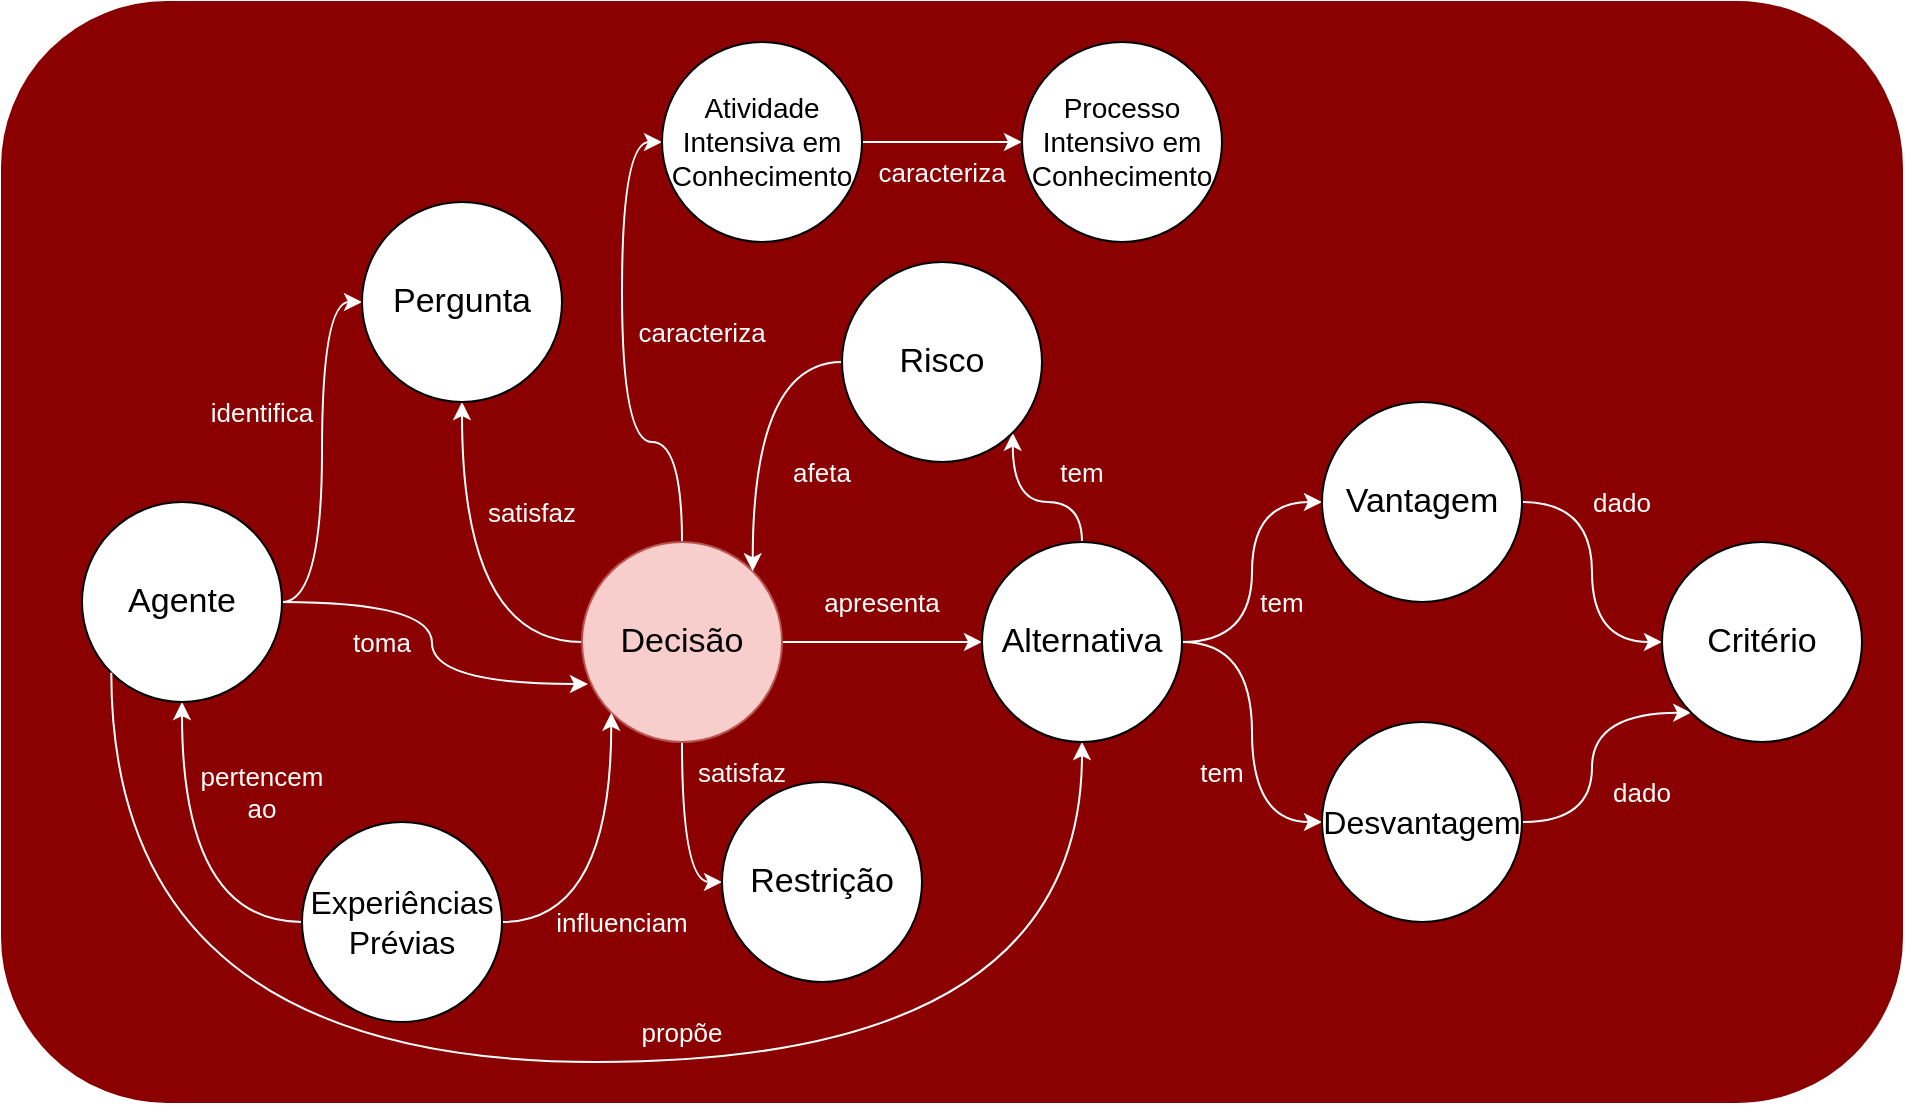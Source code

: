 <mxfile version="20.3.0" type="device"><diagram id="GWSdBGVxf1phBG5rU99V" name="Page-1"><mxGraphModel dx="996" dy="763" grid="1" gridSize="10" guides="1" tooltips="1" connect="1" arrows="1" fold="1" page="1" pageScale="1" pageWidth="850" pageHeight="1100" math="0" shadow="0"><root><mxCell id="0"/><mxCell id="1" parent="0"/><mxCell id="djDI3Arlv5bw9yL_zKuK-1" value="" style="rounded=1;whiteSpace=wrap;html=1;strokeColor=#870000;fillColor=#8B0000;" vertex="1" parent="1"><mxGeometry x="130" y="60" width="950" height="550" as="geometry"/></mxCell><mxCell id="BB-CBp-9PPO6FSHmIEra-8" style="edgeStyle=orthogonalEdgeStyle;curved=1;rounded=0;orthogonalLoop=1;jettySize=auto;html=1;entryX=0.5;entryY=1;entryDx=0;entryDy=0;fontSize=17;strokeColor=#FFFFFF;" parent="1" source="BB-CBp-9PPO6FSHmIEra-1" target="BB-CBp-9PPO6FSHmIEra-7" edge="1"><mxGeometry relative="1" as="geometry"/></mxCell><mxCell id="BB-CBp-9PPO6FSHmIEra-33" style="edgeStyle=orthogonalEdgeStyle;curved=1;rounded=0;orthogonalLoop=1;jettySize=auto;html=1;entryX=0;entryY=0.5;entryDx=0;entryDy=0;fontSize=16;strokeColor=#FFFFFF;" parent="1" source="BB-CBp-9PPO6FSHmIEra-1" target="BB-CBp-9PPO6FSHmIEra-18" edge="1"><mxGeometry relative="1" as="geometry"/></mxCell><mxCell id="BB-CBp-9PPO6FSHmIEra-46" style="edgeStyle=orthogonalEdgeStyle;curved=1;rounded=0;orthogonalLoop=1;jettySize=auto;html=1;entryX=0;entryY=0.5;entryDx=0;entryDy=0;fontSize=14;strokeColor=#FFFFFF;" parent="1" source="BB-CBp-9PPO6FSHmIEra-1" target="BB-CBp-9PPO6FSHmIEra-44" edge="1"><mxGeometry relative="1" as="geometry"><Array as="points"><mxPoint x="470" y="280"/><mxPoint x="440" y="280"/><mxPoint x="440" y="130"/></Array></mxGeometry></mxCell><mxCell id="BB-CBp-9PPO6FSHmIEra-55" style="edgeStyle=orthogonalEdgeStyle;curved=1;rounded=0;orthogonalLoop=1;jettySize=auto;html=1;entryX=0;entryY=0.5;entryDx=0;entryDy=0;fontSize=14;strokeColor=#FFFFFF;" parent="1" source="BB-CBp-9PPO6FSHmIEra-1" target="BB-CBp-9PPO6FSHmIEra-52" edge="1"><mxGeometry relative="1" as="geometry"/></mxCell><mxCell id="BB-CBp-9PPO6FSHmIEra-1" value="&lt;font style=&quot;font-size: 17px;&quot;&gt;Decisão&lt;/font&gt;" style="ellipse;whiteSpace=wrap;html=1;aspect=fixed;fillColor=#f8cecc;strokeColor=#b85450;" parent="1" vertex="1"><mxGeometry x="420" y="330" width="100" height="100" as="geometry"/></mxCell><mxCell id="BB-CBp-9PPO6FSHmIEra-6" style="edgeStyle=orthogonalEdgeStyle;curved=1;rounded=0;orthogonalLoop=1;jettySize=auto;html=1;entryX=0;entryY=1;entryDx=0;entryDy=0;fontSize=17;strokeColor=#FFFFFF;" parent="1" source="BB-CBp-9PPO6FSHmIEra-2" target="BB-CBp-9PPO6FSHmIEra-1" edge="1"><mxGeometry relative="1" as="geometry"/></mxCell><mxCell id="BB-CBp-9PPO6FSHmIEra-14" style="edgeStyle=orthogonalEdgeStyle;curved=1;rounded=0;orthogonalLoop=1;jettySize=auto;html=1;entryX=0.5;entryY=1;entryDx=0;entryDy=0;fontSize=13;strokeColor=#FFFFFF;" parent="1" source="BB-CBp-9PPO6FSHmIEra-2" target="BB-CBp-9PPO6FSHmIEra-3" edge="1"><mxGeometry relative="1" as="geometry"/></mxCell><mxCell id="BB-CBp-9PPO6FSHmIEra-2" value="&lt;font style=&quot;font-size: 16px;&quot;&gt;Experiências&lt;br&gt;Prévias&lt;/font&gt;" style="ellipse;whiteSpace=wrap;html=1;aspect=fixed;" parent="1" vertex="1"><mxGeometry x="280" y="470" width="100" height="100" as="geometry"/></mxCell><mxCell id="BB-CBp-9PPO6FSHmIEra-16" style="edgeStyle=orthogonalEdgeStyle;curved=1;rounded=0;orthogonalLoop=1;jettySize=auto;html=1;entryX=0;entryY=0.5;entryDx=0;entryDy=0;fontSize=13;strokeColor=#FFFFFF;" parent="1" source="BB-CBp-9PPO6FSHmIEra-3" target="BB-CBp-9PPO6FSHmIEra-7" edge="1"><mxGeometry relative="1" as="geometry"/></mxCell><mxCell id="BB-CBp-9PPO6FSHmIEra-32" style="edgeStyle=orthogonalEdgeStyle;curved=1;rounded=0;orthogonalLoop=1;jettySize=auto;html=1;entryX=0.03;entryY=0.71;entryDx=0;entryDy=0;entryPerimeter=0;fontSize=16;strokeColor=#FFFFFF;" parent="1" source="BB-CBp-9PPO6FSHmIEra-3" target="BB-CBp-9PPO6FSHmIEra-1" edge="1"><mxGeometry relative="1" as="geometry"/></mxCell><mxCell id="BB-CBp-9PPO6FSHmIEra-3" value="&lt;font style=&quot;font-size: 17px;&quot;&gt;Agente&lt;/font&gt;" style="ellipse;whiteSpace=wrap;html=1;aspect=fixed;" parent="1" vertex="1"><mxGeometry x="170" y="310" width="100" height="100" as="geometry"/></mxCell><mxCell id="BB-CBp-9PPO6FSHmIEra-7" value="&lt;span style=&quot;font-size: 17px;&quot;&gt;Pergunta&lt;/span&gt;" style="ellipse;whiteSpace=wrap;html=1;aspect=fixed;" parent="1" vertex="1"><mxGeometry x="310" y="160" width="100" height="100" as="geometry"/></mxCell><mxCell id="BB-CBp-9PPO6FSHmIEra-9" value="&lt;font style=&quot;font-size: 13px;&quot;&gt;satisfaz&lt;/font&gt;" style="text;html=1;strokeColor=none;fillColor=none;align=center;verticalAlign=middle;whiteSpace=wrap;rounded=0;fontSize=17;fontColor=#FFFFFF;" parent="1" vertex="1"><mxGeometry x="365" y="300" width="60" height="30" as="geometry"/></mxCell><mxCell id="BB-CBp-9PPO6FSHmIEra-10" value="toma" style="text;html=1;strokeColor=none;fillColor=none;align=center;verticalAlign=middle;whiteSpace=wrap;rounded=0;fontSize=13;fontColor=#FFFFFF;" parent="1" vertex="1"><mxGeometry x="290" y="365" width="60" height="30" as="geometry"/></mxCell><mxCell id="BB-CBp-9PPO6FSHmIEra-13" value="influenciam" style="text;html=1;strokeColor=none;fillColor=none;align=center;verticalAlign=middle;whiteSpace=wrap;rounded=0;fontSize=13;fontColor=#FFFFFF;" parent="1" vertex="1"><mxGeometry x="410" y="505" width="60" height="30" as="geometry"/></mxCell><mxCell id="BB-CBp-9PPO6FSHmIEra-15" value="pertencem ao" style="text;html=1;strokeColor=none;fillColor=none;align=center;verticalAlign=middle;whiteSpace=wrap;rounded=0;fontSize=13;fontColor=#FFFFFF;" parent="1" vertex="1"><mxGeometry x="230" y="440" width="60" height="30" as="geometry"/></mxCell><mxCell id="BB-CBp-9PPO6FSHmIEra-17" value="identifica" style="text;html=1;strokeColor=none;fillColor=none;align=center;verticalAlign=middle;whiteSpace=wrap;rounded=0;fontSize=13;fontColor=#FFFFFF;" parent="1" vertex="1"><mxGeometry x="230" y="250" width="60" height="30" as="geometry"/></mxCell><mxCell id="BB-CBp-9PPO6FSHmIEra-26" style="edgeStyle=orthogonalEdgeStyle;curved=1;rounded=0;orthogonalLoop=1;jettySize=auto;html=1;entryX=0;entryY=0.5;entryDx=0;entryDy=0;fontSize=16;strokeColor=#FFFFFF;" parent="1" source="BB-CBp-9PPO6FSHmIEra-18" target="BB-CBp-9PPO6FSHmIEra-21" edge="1"><mxGeometry relative="1" as="geometry"/></mxCell><mxCell id="BB-CBp-9PPO6FSHmIEra-27" style="edgeStyle=orthogonalEdgeStyle;curved=1;rounded=0;orthogonalLoop=1;jettySize=auto;html=1;entryX=0;entryY=0.5;entryDx=0;entryDy=0;fontSize=16;strokeColor=#FFFFFF;" parent="1" source="BB-CBp-9PPO6FSHmIEra-18" target="BB-CBp-9PPO6FSHmIEra-20" edge="1"><mxGeometry relative="1" as="geometry"/></mxCell><mxCell id="BB-CBp-9PPO6FSHmIEra-35" style="edgeStyle=orthogonalEdgeStyle;curved=1;rounded=0;orthogonalLoop=1;jettySize=auto;html=1;entryX=1;entryY=1;entryDx=0;entryDy=0;fontSize=16;strokeColor=#FFFFFF;" parent="1" source="BB-CBp-9PPO6FSHmIEra-18" target="BB-CBp-9PPO6FSHmIEra-19" edge="1"><mxGeometry relative="1" as="geometry"/></mxCell><mxCell id="BB-CBp-9PPO6FSHmIEra-40" style="edgeStyle=orthogonalEdgeStyle;curved=1;rounded=0;orthogonalLoop=1;jettySize=auto;html=1;fontSize=16;exitX=0;exitY=1;exitDx=0;exitDy=0;strokeColor=#FFFFFF;" parent="1" source="BB-CBp-9PPO6FSHmIEra-3" target="BB-CBp-9PPO6FSHmIEra-18" edge="1"><mxGeometry relative="1" as="geometry"><Array as="points"><mxPoint x="185" y="590"/><mxPoint x="670" y="590"/></Array></mxGeometry></mxCell><mxCell id="BB-CBp-9PPO6FSHmIEra-18" value="&lt;font style=&quot;font-size: 17px;&quot;&gt;Alternativa&lt;/font&gt;" style="ellipse;whiteSpace=wrap;html=1;aspect=fixed;" parent="1" vertex="1"><mxGeometry x="620" y="330" width="100" height="100" as="geometry"/></mxCell><mxCell id="BB-CBp-9PPO6FSHmIEra-38" style="edgeStyle=orthogonalEdgeStyle;curved=1;rounded=0;orthogonalLoop=1;jettySize=auto;html=1;entryX=1;entryY=0;entryDx=0;entryDy=0;fontSize=16;strokeColor=#FFFFFF;" parent="1" source="BB-CBp-9PPO6FSHmIEra-19" target="BB-CBp-9PPO6FSHmIEra-1" edge="1"><mxGeometry relative="1" as="geometry"/></mxCell><mxCell id="BB-CBp-9PPO6FSHmIEra-19" value="&lt;font style=&quot;font-size: 17px;&quot;&gt;Risco&lt;/font&gt;" style="ellipse;whiteSpace=wrap;html=1;aspect=fixed;" parent="1" vertex="1"><mxGeometry x="550" y="190" width="100" height="100" as="geometry"/></mxCell><mxCell id="BB-CBp-9PPO6FSHmIEra-24" style="edgeStyle=orthogonalEdgeStyle;curved=1;rounded=0;orthogonalLoop=1;jettySize=auto;html=1;entryX=0;entryY=0.5;entryDx=0;entryDy=0;fontSize=16;strokeColor=#FFFFFF;" parent="1" source="BB-CBp-9PPO6FSHmIEra-20" target="BB-CBp-9PPO6FSHmIEra-22" edge="1"><mxGeometry relative="1" as="geometry"/></mxCell><mxCell id="BB-CBp-9PPO6FSHmIEra-20" value="&lt;font style=&quot;font-size: 17px;&quot;&gt;Vantagem&lt;/font&gt;" style="ellipse;whiteSpace=wrap;html=1;aspect=fixed;" parent="1" vertex="1"><mxGeometry x="790" y="260" width="100" height="100" as="geometry"/></mxCell><mxCell id="BB-CBp-9PPO6FSHmIEra-23" style="edgeStyle=orthogonalEdgeStyle;curved=1;rounded=0;orthogonalLoop=1;jettySize=auto;html=1;entryX=0;entryY=1;entryDx=0;entryDy=0;fontSize=16;strokeColor=#FFFFFF;" parent="1" source="BB-CBp-9PPO6FSHmIEra-21" target="BB-CBp-9PPO6FSHmIEra-22" edge="1"><mxGeometry relative="1" as="geometry"/></mxCell><mxCell id="BB-CBp-9PPO6FSHmIEra-21" value="&lt;font style=&quot;font-size: 16px;&quot;&gt;Desvantagem&lt;/font&gt;" style="ellipse;whiteSpace=wrap;html=1;aspect=fixed;" parent="1" vertex="1"><mxGeometry x="790" y="420" width="100" height="100" as="geometry"/></mxCell><mxCell id="BB-CBp-9PPO6FSHmIEra-22" value="&lt;font style=&quot;font-size: 17px;&quot;&gt;Critério&lt;/font&gt;" style="ellipse;whiteSpace=wrap;html=1;aspect=fixed;" parent="1" vertex="1"><mxGeometry x="960" y="330" width="100" height="100" as="geometry"/></mxCell><mxCell id="BB-CBp-9PPO6FSHmIEra-28" value="&lt;font style=&quot;font-size: 13px;&quot;&gt;tem&lt;/font&gt;" style="text;html=1;strokeColor=none;fillColor=none;align=center;verticalAlign=middle;whiteSpace=wrap;rounded=0;fontSize=17;fontColor=#FFFFFF;" parent="1" vertex="1"><mxGeometry x="740" y="345" width="60" height="30" as="geometry"/></mxCell><mxCell id="BB-CBp-9PPO6FSHmIEra-29" value="&lt;font style=&quot;font-size: 13px;&quot;&gt;tem&lt;/font&gt;" style="text;html=1;strokeColor=none;fillColor=none;align=center;verticalAlign=middle;whiteSpace=wrap;rounded=0;fontSize=17;fontColor=#FFFFFF;" parent="1" vertex="1"><mxGeometry x="710" y="430" width="60" height="30" as="geometry"/></mxCell><mxCell id="BB-CBp-9PPO6FSHmIEra-30" value="&lt;font style=&quot;font-size: 13px;&quot;&gt;dado&lt;/font&gt;" style="text;html=1;strokeColor=none;fillColor=none;align=center;verticalAlign=middle;whiteSpace=wrap;rounded=0;fontSize=17;fontColor=#FFFFFF;" parent="1" vertex="1"><mxGeometry x="920" y="440" width="60" height="30" as="geometry"/></mxCell><mxCell id="BB-CBp-9PPO6FSHmIEra-31" value="&lt;font style=&quot;font-size: 13px;&quot;&gt;dado&lt;/font&gt;" style="text;html=1;strokeColor=none;fillColor=none;align=center;verticalAlign=middle;whiteSpace=wrap;rounded=0;fontSize=17;fontColor=#FFFFFF;" parent="1" vertex="1"><mxGeometry x="910" y="295" width="60" height="30" as="geometry"/></mxCell><mxCell id="BB-CBp-9PPO6FSHmIEra-34" value="&lt;font style=&quot;font-size: 13px;&quot;&gt;apresenta&lt;/font&gt;" style="text;html=1;strokeColor=none;fillColor=none;align=center;verticalAlign=middle;whiteSpace=wrap;rounded=0;fontSize=17;fontColor=#FFFFFF;" parent="1" vertex="1"><mxGeometry x="540" y="345" width="60" height="30" as="geometry"/></mxCell><mxCell id="BB-CBp-9PPO6FSHmIEra-37" value="&lt;font style=&quot;font-size: 13px;&quot;&gt;tem&lt;/font&gt;" style="text;html=1;strokeColor=none;fillColor=none;align=center;verticalAlign=middle;whiteSpace=wrap;rounded=0;fontSize=17;fontColor=#FFFFFF;" parent="1" vertex="1"><mxGeometry x="640" y="280" width="60" height="30" as="geometry"/></mxCell><mxCell id="BB-CBp-9PPO6FSHmIEra-39" value="&lt;font style=&quot;font-size: 13px;&quot;&gt;afeta&lt;/font&gt;" style="text;html=1;strokeColor=none;fillColor=none;align=center;verticalAlign=middle;whiteSpace=wrap;rounded=0;fontSize=17;fontColor=#FFFFFF;" parent="1" vertex="1"><mxGeometry x="510" y="280" width="60" height="30" as="geometry"/></mxCell><mxCell id="BB-CBp-9PPO6FSHmIEra-42" value="propõe" style="text;html=1;strokeColor=none;fillColor=none;align=center;verticalAlign=middle;whiteSpace=wrap;rounded=0;fontSize=13;fontColor=#FFFFFF;" parent="1" vertex="1"><mxGeometry x="440" y="560" width="60" height="30" as="geometry"/></mxCell><mxCell id="BB-CBp-9PPO6FSHmIEra-50" style="edgeStyle=orthogonalEdgeStyle;curved=1;rounded=0;orthogonalLoop=1;jettySize=auto;html=1;entryX=0;entryY=0.5;entryDx=0;entryDy=0;fontSize=14;strokeColor=#FFFFFF;" parent="1" source="BB-CBp-9PPO6FSHmIEra-44" target="BB-CBp-9PPO6FSHmIEra-49" edge="1"><mxGeometry relative="1" as="geometry"/></mxCell><mxCell id="BB-CBp-9PPO6FSHmIEra-44" value="&lt;font style=&quot;font-size: 14px;&quot;&gt;Atividade&lt;br&gt;Intensiva em&lt;br&gt;Conhecimento&lt;br&gt;&lt;/font&gt;" style="ellipse;whiteSpace=wrap;html=1;aspect=fixed;" parent="1" vertex="1"><mxGeometry x="460" y="80" width="100" height="100" as="geometry"/></mxCell><mxCell id="BB-CBp-9PPO6FSHmIEra-48" value="&lt;font style=&quot;font-size: 13px;&quot;&gt;caracteriza&lt;/font&gt;" style="text;html=1;strokeColor=none;fillColor=none;align=center;verticalAlign=middle;whiteSpace=wrap;rounded=0;fontSize=17;fontColor=#FFFFFF;" parent="1" vertex="1"><mxGeometry x="450" y="210" width="60" height="30" as="geometry"/></mxCell><mxCell id="BB-CBp-9PPO6FSHmIEra-49" value="&lt;font style=&quot;font-size: 14px;&quot;&gt;Processo&lt;br&gt;Intensivo em&lt;br&gt;Conhecimento&lt;br&gt;&lt;/font&gt;" style="ellipse;whiteSpace=wrap;html=1;aspect=fixed;" parent="1" vertex="1"><mxGeometry x="640" y="80" width="100" height="100" as="geometry"/></mxCell><mxCell id="BB-CBp-9PPO6FSHmIEra-51" value="&lt;font style=&quot;font-size: 13px;&quot;&gt;caracteriza&lt;/font&gt;" style="text;html=1;strokeColor=none;fillColor=none;align=center;verticalAlign=middle;whiteSpace=wrap;rounded=0;fontSize=17;fontColor=#FFFFFF;" parent="1" vertex="1"><mxGeometry x="570" y="130" width="60" height="30" as="geometry"/></mxCell><mxCell id="BB-CBp-9PPO6FSHmIEra-52" value="&lt;font style=&quot;font-size: 17px;&quot;&gt;Restrição&lt;/font&gt;" style="ellipse;whiteSpace=wrap;html=1;aspect=fixed;" parent="1" vertex="1"><mxGeometry x="490" y="450" width="100" height="100" as="geometry"/></mxCell><mxCell id="BB-CBp-9PPO6FSHmIEra-54" value="&lt;font style=&quot;font-size: 13px;&quot;&gt;satisfaz&lt;/font&gt;" style="text;html=1;strokeColor=none;fillColor=none;align=center;verticalAlign=middle;whiteSpace=wrap;rounded=0;fontSize=17;fontColor=#FFFFFF;" parent="1" vertex="1"><mxGeometry x="470" y="430" width="60" height="30" as="geometry"/></mxCell></root></mxGraphModel></diagram></mxfile>